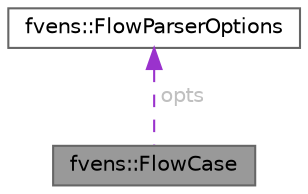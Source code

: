 digraph "fvens::FlowCase"
{
 // LATEX_PDF_SIZE
  bgcolor="transparent";
  edge [fontname=Helvetica,fontsize=10,labelfontname=Helvetica,labelfontsize=10];
  node [fontname=Helvetica,fontsize=10,shape=box,height=0.2,width=0.4];
  Node1 [id="Node000001",label="fvens::FlowCase",height=0.2,width=0.4,color="gray40", fillcolor="grey60", style="filled", fontcolor="black",tooltip="Solve a flow problem, either steady or unsteady, with conditions specified in the FVENS control file."];
  Node2 -> Node1 [id="edge1_Node000001_Node000002",dir="back",color="darkorchid3",style="dashed",tooltip=" ",label=" opts",fontcolor="grey" ];
  Node2 [id="Node000002",label="fvens::FlowParserOptions",height=0.2,width=0.4,color="gray40", fillcolor="white", style="filled",URL="$structfvens_1_1FlowParserOptions.html",tooltip="Data read from a control file for flow problems."];
}
